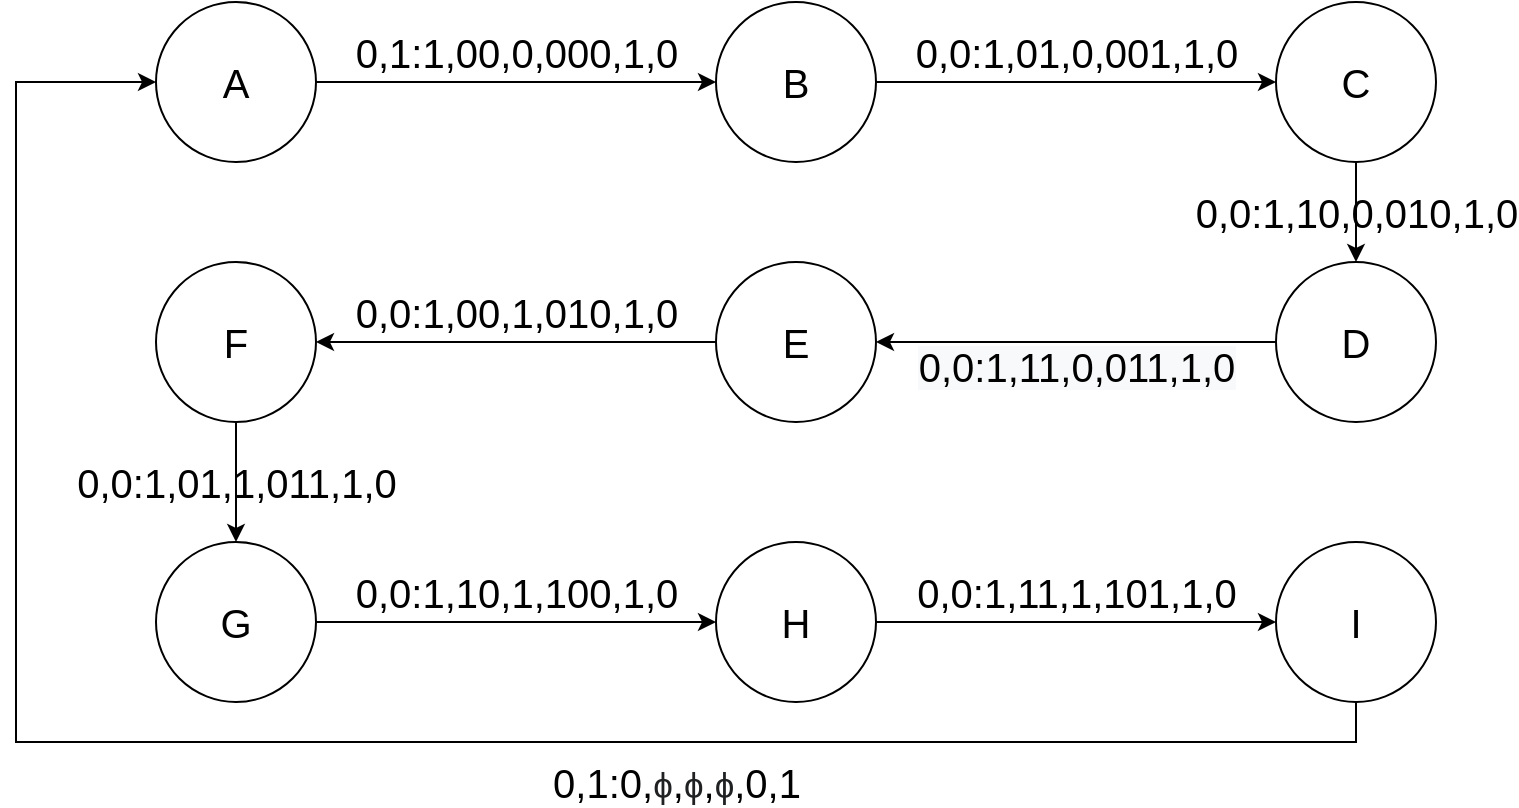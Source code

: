 <mxfile version="18.0.6" type="device"><diagram id="5MHT3KCNRxuSZkFWFWZA" name="Page-1"><mxGraphModel dx="872" dy="506" grid="1" gridSize="10" guides="1" tooltips="1" connect="1" arrows="1" fold="1" page="1" pageScale="1" pageWidth="850" pageHeight="1100" math="0" shadow="0"><root><mxCell id="0"/><mxCell id="1" parent="0"/><mxCell id="hvr66rlON6uXk545ko6g-4" value="&lt;p style=&quot;text-align: justify; line-height: 0.2; font-size: 20px;&quot;&gt;0,1:1,00,0,000,1,0&lt;/p&gt;" style="edgeStyle=orthogonalEdgeStyle;rounded=0;orthogonalLoop=1;jettySize=auto;html=1;exitX=1;exitY=0.5;exitDx=0;exitDy=0;entryX=0;entryY=0.5;entryDx=0;entryDy=0;fontSize=20;align=center;labelBackgroundColor=none;verticalAlign=bottom;" edge="1" parent="1" source="hvr66rlON6uXk545ko6g-1" target="hvr66rlON6uXk545ko6g-3"><mxGeometry y="-10" relative="1" as="geometry"><mxPoint as="offset"/></mxGeometry></mxCell><mxCell id="hvr66rlON6uXk545ko6g-1" value="&lt;font style=&quot;font-size: 20px;&quot;&gt;A&lt;/font&gt;" style="ellipse;whiteSpace=wrap;html=1;aspect=fixed;" vertex="1" parent="1"><mxGeometry x="120" y="120" width="80" height="80" as="geometry"/></mxCell><mxCell id="hvr66rlON6uXk545ko6g-6" value="0,0:1,01,0,001,1,0" style="edgeStyle=orthogonalEdgeStyle;rounded=0;orthogonalLoop=1;jettySize=auto;html=1;exitX=1;exitY=0.5;exitDx=0;exitDy=0;entryX=0;entryY=0.5;entryDx=0;entryDy=0;labelBackgroundColor=none;fontSize=20;verticalAlign=bottom;" edge="1" parent="1" source="hvr66rlON6uXk545ko6g-3" target="hvr66rlON6uXk545ko6g-5"><mxGeometry relative="1" as="geometry"/></mxCell><mxCell id="hvr66rlON6uXk545ko6g-3" value="B" style="ellipse;whiteSpace=wrap;html=1;aspect=fixed;fontSize=20;" vertex="1" parent="1"><mxGeometry x="400" y="120" width="80" height="80" as="geometry"/></mxCell><mxCell id="hvr66rlON6uXk545ko6g-8" value="0,0:1,10,0,010,1,0" style="edgeStyle=orthogonalEdgeStyle;rounded=0;orthogonalLoop=1;jettySize=auto;html=1;exitX=0.5;exitY=1;exitDx=0;exitDy=0;entryX=0.5;entryY=0;entryDx=0;entryDy=0;labelBackgroundColor=none;fontSize=20;" edge="1" parent="1" source="hvr66rlON6uXk545ko6g-5" target="hvr66rlON6uXk545ko6g-7"><mxGeometry relative="1" as="geometry"/></mxCell><mxCell id="hvr66rlON6uXk545ko6g-5" value="C" style="ellipse;whiteSpace=wrap;html=1;aspect=fixed;fontSize=20;verticalAlign=middle;" vertex="1" parent="1"><mxGeometry x="680" y="120" width="80" height="80" as="geometry"/></mxCell><mxCell id="hvr66rlON6uXk545ko6g-15" value="&lt;br&gt;&lt;span style=&quot;color: rgb(0, 0, 0); font-family: Helvetica; font-size: 20px; font-style: normal; font-variant-ligatures: normal; font-variant-caps: normal; font-weight: 400; letter-spacing: normal; orphans: 2; text-align: center; text-indent: 0px; text-transform: none; widows: 2; word-spacing: 0px; -webkit-text-stroke-width: 0px; background-color: rgb(248, 249, 250); text-decoration-thickness: initial; text-decoration-style: initial; text-decoration-color: initial; float: none; display: inline !important;&quot;&gt;0,0:1,11,0,011,1,0&lt;/span&gt;&lt;br&gt;" style="edgeStyle=orthogonalEdgeStyle;rounded=0;orthogonalLoop=1;jettySize=auto;html=1;exitX=0;exitY=0.5;exitDx=0;exitDy=0;entryX=1;entryY=0.5;entryDx=0;entryDy=0;labelBackgroundColor=none;fontSize=20;verticalAlign=middle;" edge="1" parent="1" source="hvr66rlON6uXk545ko6g-7" target="hvr66rlON6uXk545ko6g-9"><mxGeometry relative="1" as="geometry"/></mxCell><mxCell id="hvr66rlON6uXk545ko6g-7" value="D" style="ellipse;whiteSpace=wrap;html=1;aspect=fixed;fontSize=20;" vertex="1" parent="1"><mxGeometry x="680" y="250" width="80" height="80" as="geometry"/></mxCell><mxCell id="hvr66rlON6uXk545ko6g-16" value="0,0:1,00,1,010,1,0" style="edgeStyle=orthogonalEdgeStyle;rounded=0;orthogonalLoop=1;jettySize=auto;html=1;exitX=0;exitY=0.5;exitDx=0;exitDy=0;entryX=1;entryY=0.5;entryDx=0;entryDy=0;labelBackgroundColor=none;fontSize=20;verticalAlign=bottom;" edge="1" parent="1" source="hvr66rlON6uXk545ko6g-9" target="hvr66rlON6uXk545ko6g-11"><mxGeometry relative="1" as="geometry"/></mxCell><mxCell id="hvr66rlON6uXk545ko6g-9" value="E" style="ellipse;whiteSpace=wrap;html=1;aspect=fixed;fontSize=20;" vertex="1" parent="1"><mxGeometry x="400" y="250" width="80" height="80" as="geometry"/></mxCell><mxCell id="hvr66rlON6uXk545ko6g-18" value="0,0:1,01,1,011,1,0" style="edgeStyle=orthogonalEdgeStyle;rounded=0;orthogonalLoop=1;jettySize=auto;html=1;exitX=0.5;exitY=1;exitDx=0;exitDy=0;entryX=0.5;entryY=0;entryDx=0;entryDy=0;labelBackgroundColor=none;fontSize=20;" edge="1" parent="1" source="hvr66rlON6uXk545ko6g-11" target="hvr66rlON6uXk545ko6g-17"><mxGeometry relative="1" as="geometry"/></mxCell><mxCell id="hvr66rlON6uXk545ko6g-11" value="F" style="ellipse;whiteSpace=wrap;html=1;aspect=fixed;fontSize=20;" vertex="1" parent="1"><mxGeometry x="120" y="250" width="80" height="80" as="geometry"/></mxCell><mxCell id="hvr66rlON6uXk545ko6g-22" value="0,0:1,10,1,100,1,0" style="edgeStyle=orthogonalEdgeStyle;rounded=0;orthogonalLoop=1;jettySize=auto;html=1;exitX=1;exitY=0.5;exitDx=0;exitDy=0;entryX=0;entryY=0.5;entryDx=0;entryDy=0;labelBackgroundColor=none;fontSize=20;verticalAlign=bottom;" edge="1" parent="1" source="hvr66rlON6uXk545ko6g-17" target="hvr66rlON6uXk545ko6g-19"><mxGeometry relative="1" as="geometry"/></mxCell><mxCell id="hvr66rlON6uXk545ko6g-17" value="G" style="ellipse;whiteSpace=wrap;html=1;aspect=fixed;fontSize=20;" vertex="1" parent="1"><mxGeometry x="120" y="390" width="80" height="80" as="geometry"/></mxCell><mxCell id="hvr66rlON6uXk545ko6g-23" value="0,0:1,11,1,101,1,0" style="edgeStyle=orthogonalEdgeStyle;rounded=0;orthogonalLoop=1;jettySize=auto;html=1;exitX=1;exitY=0.5;exitDx=0;exitDy=0;entryX=0;entryY=0.5;entryDx=0;entryDy=0;labelBackgroundColor=none;fontSize=20;verticalAlign=bottom;" edge="1" parent="1" source="hvr66rlON6uXk545ko6g-19" target="hvr66rlON6uXk545ko6g-20"><mxGeometry relative="1" as="geometry"/></mxCell><mxCell id="hvr66rlON6uXk545ko6g-19" value="H" style="ellipse;whiteSpace=wrap;html=1;aspect=fixed;fontSize=20;" vertex="1" parent="1"><mxGeometry x="400" y="390" width="80" height="80" as="geometry"/></mxCell><mxCell id="hvr66rlON6uXk545ko6g-21" value="0,1:0,&lt;span style=&quot;color: rgb(32, 33, 34); font-family: sans-serif; font-size: 17.5px; text-align: start; background-color: rgb(255, 255, 255);&quot;&gt;ϕ&lt;/span&gt;,&lt;span style=&quot;color: rgb(32, 33, 34); font-family: sans-serif; font-size: 17.5px; text-align: start; background-color: rgb(255, 255, 255);&quot;&gt;ϕ&lt;/span&gt;,&lt;span style=&quot;color: rgb(32, 33, 34); font-family: sans-serif; font-size: 17.5px; text-align: start; background-color: rgb(255, 255, 255);&quot;&gt;ϕ&lt;/span&gt;,0,1" style="edgeStyle=orthogonalEdgeStyle;rounded=0;orthogonalLoop=1;jettySize=auto;html=1;exitX=0.5;exitY=1;exitDx=0;exitDy=0;entryX=0;entryY=0.5;entryDx=0;entryDy=0;labelBackgroundColor=none;fontSize=20;align=center;" edge="1" parent="1" source="hvr66rlON6uXk545ko6g-20" target="hvr66rlON6uXk545ko6g-1"><mxGeometry x="-0.339" y="20" relative="1" as="geometry"><Array as="points"><mxPoint x="720" y="490"/><mxPoint x="50" y="490"/><mxPoint x="50" y="160"/></Array><mxPoint as="offset"/></mxGeometry></mxCell><mxCell id="hvr66rlON6uXk545ko6g-20" value="I" style="ellipse;whiteSpace=wrap;html=1;aspect=fixed;fontSize=20;" vertex="1" parent="1"><mxGeometry x="680" y="390" width="80" height="80" as="geometry"/></mxCell></root></mxGraphModel></diagram></mxfile>